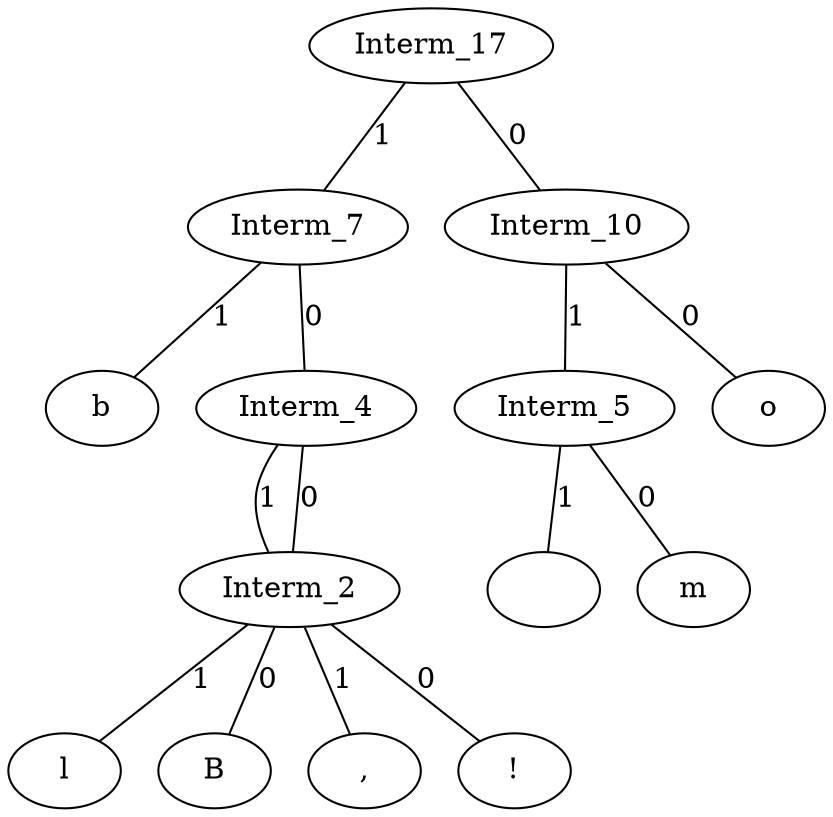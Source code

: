 graph {
	Interm_17 -- Interm_7 [label= 1];
	Interm_17 -- Interm_10 [label= 0];
	Interm_10 -- Interm_5 [label= 1];
	Interm_10 -- "o" [label= 0];
	Interm_5 -- " " [label= 1];
	Interm_5 -- "m" [label= 0];
	Interm_7 -- "b" [label= 1];
	Interm_7 -- Interm_4 [label= 0];
	Interm_4 -- Interm_2 [label= 1];
	Interm_4 -- Interm_2 [label= 0];
	Interm_2 -- "l" [label= 1];
	Interm_2 -- "B" [label= 0];
	Interm_2 -- "," [label= 1];
	Interm_2 -- "!" [label= 0];
}
